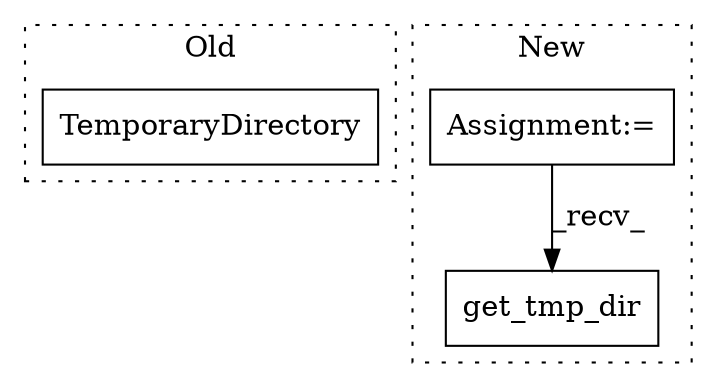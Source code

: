 digraph G {
subgraph cluster0 {
1 [label="TemporaryDirectory" a="32" s="561" l="20" shape="box"];
label = "Old";
style="dotted";
}
subgraph cluster1 {
2 [label="get_tmp_dir" a="32" s="592" l="13" shape="box"];
3 [label="Assignment:=" a="7" s="518" l="8" shape="box"];
label = "New";
style="dotted";
}
3 -> 2 [label="_recv_"];
}